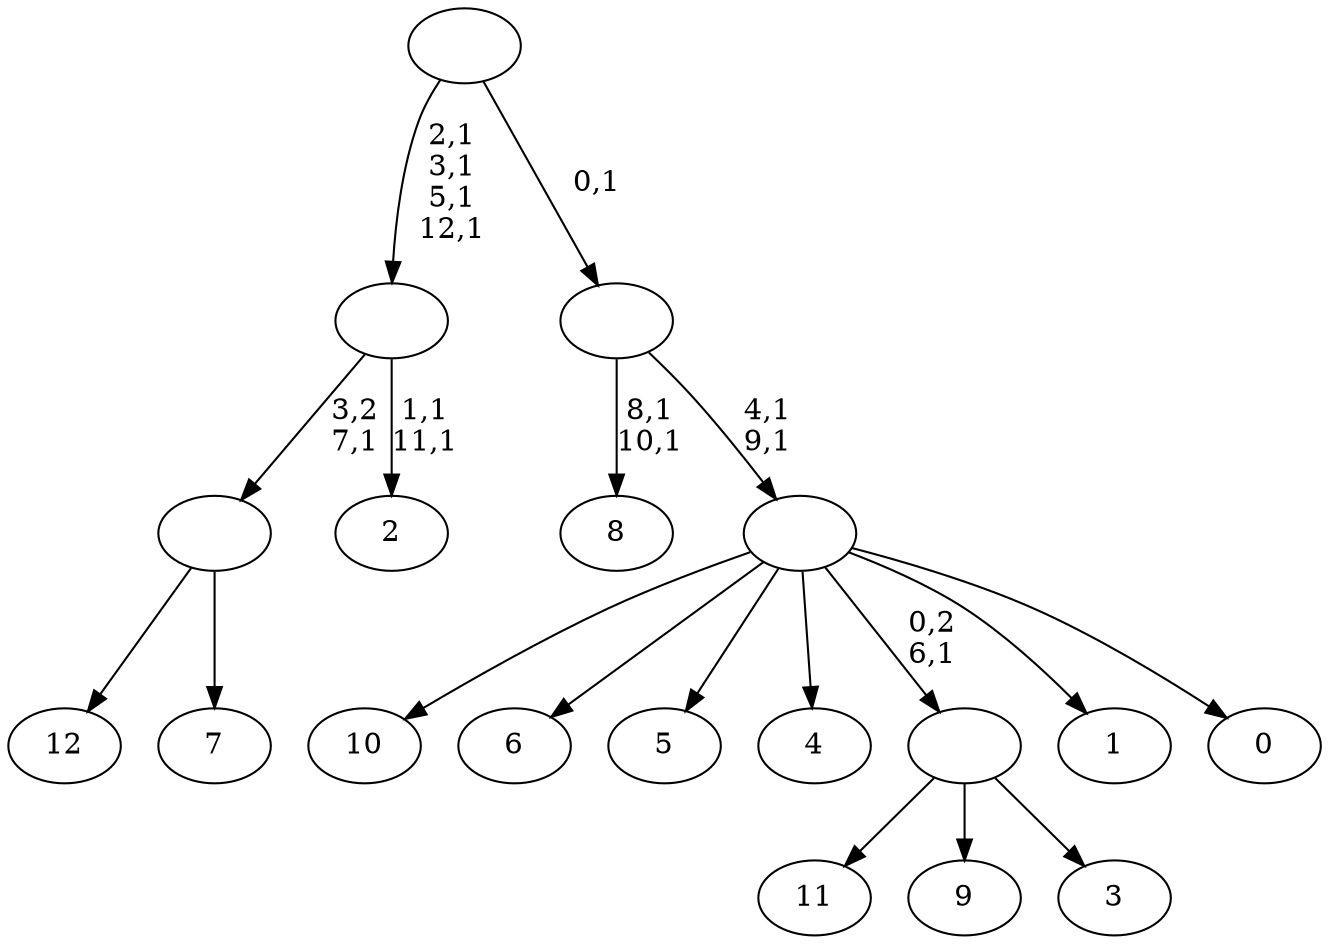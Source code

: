 digraph T {
	26 [label="12"]
	25 [label="11"]
	24 [label="10"]
	23 [label="9"]
	22 [label="8"]
	19 [label="7"]
	18 [label=""]
	17 [label="6"]
	16 [label="5"]
	15 [label="4"]
	14 [label="3"]
	13 [label=""]
	12 [label="2"]
	9 [label=""]
	5 [label="1"]
	4 [label="0"]
	3 [label=""]
	1 [label=""]
	0 [label=""]
	18 -> 26 [label=""]
	18 -> 19 [label=""]
	13 -> 25 [label=""]
	13 -> 23 [label=""]
	13 -> 14 [label=""]
	9 -> 12 [label="1,1\n11,1"]
	9 -> 18 [label="3,2\n7,1"]
	3 -> 24 [label=""]
	3 -> 17 [label=""]
	3 -> 16 [label=""]
	3 -> 15 [label=""]
	3 -> 13 [label="0,2\n6,1"]
	3 -> 5 [label=""]
	3 -> 4 [label=""]
	1 -> 3 [label="4,1\n9,1"]
	1 -> 22 [label="8,1\n10,1"]
	0 -> 9 [label="2,1\n3,1\n5,1\n12,1"]
	0 -> 1 [label="0,1"]
}
